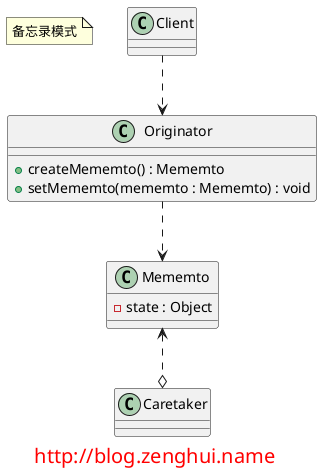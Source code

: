 @startuml

note "备忘录模式" as name

class Mememto{
    - state : Object
}

class Originator{
    + createMememto() : Mememto
    + setMememto(mememto : Mememto) : void
}

class Caretaker{

}

Originator ..> Mememto
Mememto <..o Caretaker

Client ..> Originator

footer
<font size="20" color="red">http://blog.zenghui.name</font>
endfooter

@enduml